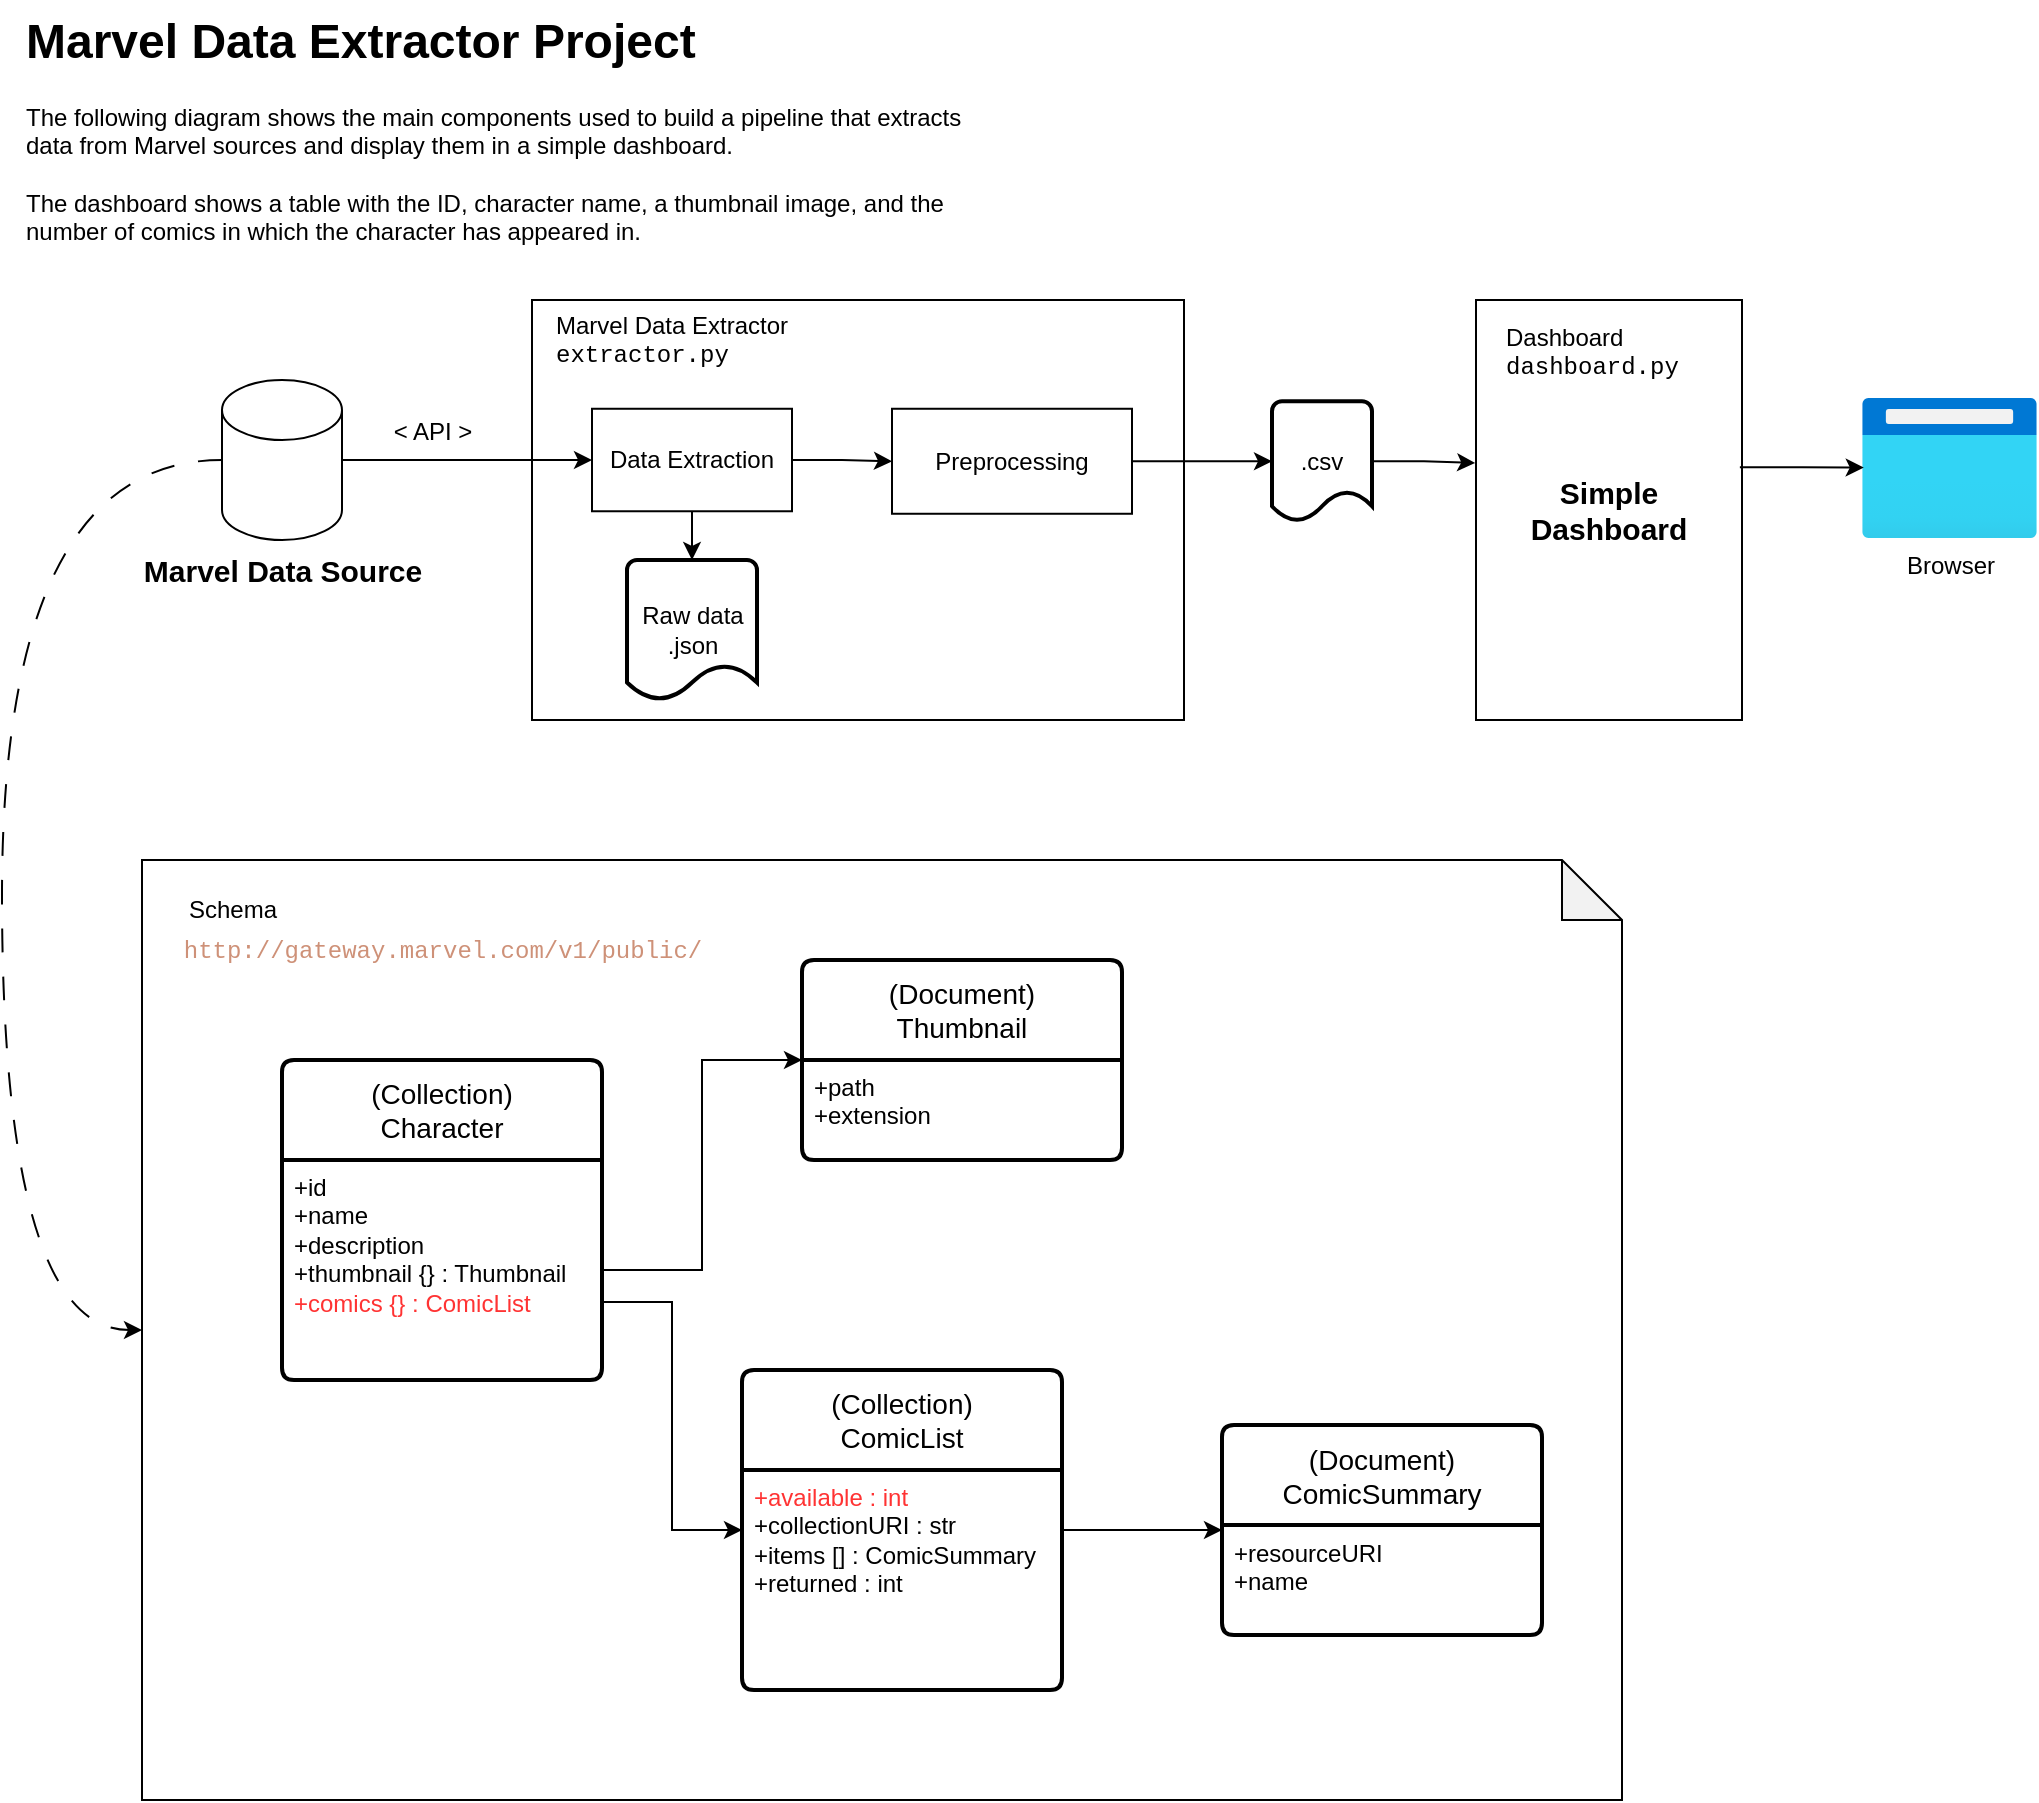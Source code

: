 <mxfile version="24.7.13" pages="2">
  <diagram id="9Ol5aUBI6fZ-lyk_kM6U" name="Page-2">
    <mxGraphModel dx="1837" dy="831" grid="1" gridSize="10" guides="1" tooltips="1" connect="1" arrows="1" fold="1" page="1" pageScale="1" pageWidth="1169" pageHeight="827" math="0" shadow="0">
      <root>
        <mxCell id="0" />
        <mxCell id="1" parent="0" />
        <mxCell id="OSHusnXTL472bYSLmm0P-1" value="" style="shape=cylinder3;whiteSpace=wrap;html=1;boundedLbl=1;backgroundOutline=1;size=15;" vertex="1" parent="1">
          <mxGeometry x="140" y="200" width="60" height="80" as="geometry" />
        </mxCell>
        <mxCell id="OSHusnXTL472bYSLmm0P-2" value="&lt;font style=&quot;font-size: 15px;&quot;&gt;&lt;b&gt;Marvel Data Source&lt;/b&gt;&lt;/font&gt;" style="text;html=1;align=center;verticalAlign=middle;resizable=0;points=[];autosize=1;strokeColor=none;fillColor=none;" vertex="1" parent="1">
          <mxGeometry x="90" y="280" width="160" height="30" as="geometry" />
        </mxCell>
        <mxCell id="OSHusnXTL472bYSLmm0P-8" value="" style="edgeStyle=orthogonalEdgeStyle;rounded=0;orthogonalLoop=1;jettySize=auto;html=1;exitX=1;exitY=0.5;exitDx=0;exitDy=0;exitPerimeter=0;" edge="1" parent="1" source="OSHusnXTL472bYSLmm0P-1" target="OSHusnXTL472bYSLmm0P-7">
          <mxGeometry relative="1" as="geometry">
            <mxPoint x="245" y="240" as="sourcePoint" />
          </mxGeometry>
        </mxCell>
        <mxCell id="OSHusnXTL472bYSLmm0P-18" value="" style="edgeStyle=orthogonalEdgeStyle;rounded=0;orthogonalLoop=1;jettySize=auto;html=1;" edge="1" parent="1" source="OSHusnXTL472bYSLmm0P-7" target="OSHusnXTL472bYSLmm0P-17">
          <mxGeometry relative="1" as="geometry" />
        </mxCell>
        <mxCell id="OSHusnXTL472bYSLmm0P-25" value="" style="rounded=0;whiteSpace=wrap;html=1;fillColor=none;" vertex="1" parent="1">
          <mxGeometry x="295" y="160" width="326" height="210" as="geometry" />
        </mxCell>
        <mxCell id="OSHusnXTL472bYSLmm0P-7" value="Data Extraction" style="whiteSpace=wrap;html=1;" vertex="1" parent="1">
          <mxGeometry x="325" y="214.38" width="100" height="51.25" as="geometry" />
        </mxCell>
        <mxCell id="OSHusnXTL472bYSLmm0P-12" value="&lt;b style=&quot;font-size: 15px;&quot;&gt;Simple &lt;br&gt;Dashboard&lt;/b&gt;" style="whiteSpace=wrap;html=1;" vertex="1" parent="1">
          <mxGeometry x="767" y="160" width="133" height="210" as="geometry" />
        </mxCell>
        <mxCell id="OSHusnXTL472bYSLmm0P-19" style="edgeStyle=orthogonalEdgeStyle;rounded=0;orthogonalLoop=1;jettySize=auto;html=1;entryX=0;entryY=0.5;entryDx=0;entryDy=0;entryPerimeter=0;" edge="1" parent="1" source="OSHusnXTL472bYSLmm0P-17" target="OSHusnXTL472bYSLmm0P-24">
          <mxGeometry relative="1" as="geometry" />
        </mxCell>
        <mxCell id="OSHusnXTL472bYSLmm0P-17" value="Preprocessing" style="whiteSpace=wrap;html=1;" vertex="1" parent="1">
          <mxGeometry x="475" y="214.38" width="120" height="52.5" as="geometry" />
        </mxCell>
        <mxCell id="OSHusnXTL472bYSLmm0P-29" style="edgeStyle=orthogonalEdgeStyle;rounded=0;orthogonalLoop=1;jettySize=auto;html=1;entryX=-0.003;entryY=0.388;entryDx=0;entryDy=0;entryPerimeter=0;" edge="1" parent="1" source="OSHusnXTL472bYSLmm0P-24" target="OSHusnXTL472bYSLmm0P-12">
          <mxGeometry relative="1" as="geometry" />
        </mxCell>
        <mxCell id="OSHusnXTL472bYSLmm0P-24" value=".csv" style="strokeWidth=2;html=1;shape=mxgraph.flowchart.document2;whiteSpace=wrap;size=0.25;" vertex="1" parent="1">
          <mxGeometry x="665" y="210.63" width="50" height="60" as="geometry" />
        </mxCell>
        <mxCell id="OSHusnXTL472bYSLmm0P-26" value="&lt;div&gt;Raw data&lt;/div&gt;.json" style="strokeWidth=2;html=1;shape=mxgraph.flowchart.document2;whiteSpace=wrap;size=0.25;" vertex="1" parent="1">
          <mxGeometry x="342.5" y="290" width="65" height="70" as="geometry" />
        </mxCell>
        <mxCell id="OSHusnXTL472bYSLmm0P-27" style="edgeStyle=orthogonalEdgeStyle;rounded=0;orthogonalLoop=1;jettySize=auto;html=1;entryX=0.5;entryY=0;entryDx=0;entryDy=0;entryPerimeter=0;" edge="1" parent="1" source="OSHusnXTL472bYSLmm0P-7" target="OSHusnXTL472bYSLmm0P-26">
          <mxGeometry relative="1" as="geometry" />
        </mxCell>
        <mxCell id="OSHusnXTL472bYSLmm0P-28" value="&amp;lt; API &amp;gt;" style="text;html=1;align=center;verticalAlign=middle;resizable=0;points=[];autosize=1;strokeColor=none;fillColor=none;" vertex="1" parent="1">
          <mxGeometry x="215" y="210.63" width="60" height="30" as="geometry" />
        </mxCell>
        <mxCell id="OSHusnXTL472bYSLmm0P-30" value="Marvel Data Extractor&lt;br&gt;&lt;font face=&quot;Courier New&quot;&gt;extractor.py&lt;/font&gt;" style="text;html=1;align=left;verticalAlign=middle;resizable=0;points=[];autosize=1;strokeColor=none;fillColor=none;" vertex="1" parent="1">
          <mxGeometry x="305" y="160" width="140" height="40" as="geometry" />
        </mxCell>
        <mxCell id="OSHusnXTL472bYSLmm0P-31" value="Dashboard&lt;div&gt;&lt;font face=&quot;Courier New&quot;&gt;dashboard.py&lt;/font&gt;&lt;/div&gt;" style="text;html=1;align=left;verticalAlign=middle;resizable=0;points=[];autosize=1;strokeColor=none;fillColor=none;" vertex="1" parent="1">
          <mxGeometry x="780" y="165.63" width="110" height="40" as="geometry" />
        </mxCell>
        <mxCell id="OSHusnXTL472bYSLmm0P-32" value="Browser" style="image;aspect=fixed;html=1;points=[];align=center;fontSize=12;image=img/lib/azure2/general/Browser.svg;" vertex="1" parent="1">
          <mxGeometry x="960" y="209" width="87.5" height="70" as="geometry" />
        </mxCell>
        <mxCell id="OSHusnXTL472bYSLmm0P-33" style="edgeStyle=orthogonalEdgeStyle;rounded=0;orthogonalLoop=1;jettySize=auto;html=1;entryX=0.01;entryY=0.497;entryDx=0;entryDy=0;entryPerimeter=0;exitX=0.992;exitY=0.398;exitDx=0;exitDy=0;exitPerimeter=0;" edge="1" parent="1" source="OSHusnXTL472bYSLmm0P-12" target="OSHusnXTL472bYSLmm0P-32">
          <mxGeometry relative="1" as="geometry" />
        </mxCell>
        <mxCell id="OSHusnXTL472bYSLmm0P-34" value="" style="shape=image;verticalLabelPosition=bottom;labelBackgroundColor=default;verticalAlign=top;aspect=fixed;imageAspect=0;image=https://dash.plotly.com/assets/images/plotly_logo_dark.png;imageBackground=none;" vertex="1" parent="1">
          <mxGeometry x="804.05" y="335.62" width="58.14" height="19.38" as="geometry" />
        </mxCell>
        <mxCell id="OSHusnXTL472bYSLmm0P-36" value="" style="shape=image;verticalLabelPosition=bottom;labelBackgroundColor=default;verticalAlign=top;aspect=fixed;imageAspect=0;image=https://dash.plotly.com/assets/images/language_icons/python_50px.svg;" vertex="1" parent="1">
          <mxGeometry x="860.62" y="330.62" width="29.38" height="29.38" as="geometry" />
        </mxCell>
        <mxCell id="OSHusnXTL472bYSLmm0P-37" value="" style="shape=image;verticalLabelPosition=bottom;labelBackgroundColor=default;verticalAlign=top;aspect=fixed;imageAspect=0;image=https://dash.plotly.com/assets/images/language_icons/python_50px.svg;" vertex="1" parent="1">
          <mxGeometry x="565" y="310.62" width="49.38" height="49.38" as="geometry" />
        </mxCell>
        <mxCell id="JEEFn4s-ZgktFQL7GDDc-13" value="" style="group" vertex="1" connectable="0" parent="1">
          <mxGeometry x="100" y="440" width="740" height="470" as="geometry" />
        </mxCell>
        <mxCell id="JEEFn4s-ZgktFQL7GDDc-12" value="" style="shape=note;whiteSpace=wrap;html=1;backgroundOutline=1;darkOpacity=0.05;" vertex="1" parent="JEEFn4s-ZgktFQL7GDDc-13">
          <mxGeometry width="740" height="470" as="geometry" />
        </mxCell>
        <mxCell id="JEEFn4s-ZgktFQL7GDDc-1" value="" style="edgeStyle=orthogonalEdgeStyle;rounded=0;orthogonalLoop=1;jettySize=auto;html=1;exitX=1.006;exitY=0.645;exitDx=0;exitDy=0;exitPerimeter=0;" edge="1" parent="JEEFn4s-ZgktFQL7GDDc-13" source="JEEFn4s-ZgktFQL7GDDc-4" target="JEEFn4s-ZgktFQL7GDDc-6">
          <mxGeometry relative="1" as="geometry" />
        </mxCell>
        <mxCell id="JEEFn4s-ZgktFQL7GDDc-2" value="" style="edgeStyle=orthogonalEdgeStyle;rounded=0;orthogonalLoop=1;jettySize=auto;html=1;exitX=1;exitY=0.5;exitDx=0;exitDy=0;" edge="1" parent="JEEFn4s-ZgktFQL7GDDc-13" source="JEEFn4s-ZgktFQL7GDDc-4" target="JEEFn4s-ZgktFQL7GDDc-10">
          <mxGeometry relative="1" as="geometry" />
        </mxCell>
        <mxCell id="JEEFn4s-ZgktFQL7GDDc-3" value="(Collection)&lt;br&gt;Character" style="swimlane;childLayout=stackLayout;horizontal=1;startSize=50;horizontalStack=0;rounded=1;fontSize=14;fontStyle=0;strokeWidth=2;resizeParent=0;resizeLast=1;shadow=0;dashed=0;align=center;arcSize=4;whiteSpace=wrap;html=1;" vertex="1" parent="JEEFn4s-ZgktFQL7GDDc-13">
          <mxGeometry x="70" y="100" width="160" height="160" as="geometry" />
        </mxCell>
        <mxCell id="JEEFn4s-ZgktFQL7GDDc-4" value="+id&lt;br&gt;+name&lt;br&gt;+description&lt;div&gt;+thumbnail {} : Thumbnail&lt;/div&gt;&lt;div&gt;&lt;font color=&quot;#ff3333&quot;&gt;+comics {} : ComicList&lt;br&gt;&lt;/font&gt;&lt;div&gt;&lt;br&gt;&lt;/div&gt;&lt;/div&gt;" style="align=left;strokeColor=none;fillColor=none;spacingLeft=4;fontSize=12;verticalAlign=top;resizable=0;rotatable=0;part=1;html=1;" vertex="1" parent="JEEFn4s-ZgktFQL7GDDc-3">
          <mxGeometry y="50" width="160" height="110" as="geometry" />
        </mxCell>
        <mxCell id="JEEFn4s-ZgktFQL7GDDc-5" value="" style="edgeStyle=orthogonalEdgeStyle;rounded=0;orthogonalLoop=1;jettySize=auto;html=1;" edge="1" parent="JEEFn4s-ZgktFQL7GDDc-13" source="JEEFn4s-ZgktFQL7GDDc-6" target="JEEFn4s-ZgktFQL7GDDc-8">
          <mxGeometry relative="1" as="geometry" />
        </mxCell>
        <mxCell id="JEEFn4s-ZgktFQL7GDDc-6" value="(Collection)&lt;br&gt;ComicList" style="swimlane;childLayout=stackLayout;horizontal=1;startSize=50;horizontalStack=0;rounded=1;fontSize=14;fontStyle=0;strokeWidth=2;resizeParent=0;resizeLast=1;shadow=0;dashed=0;align=center;arcSize=4;whiteSpace=wrap;html=1;" vertex="1" parent="JEEFn4s-ZgktFQL7GDDc-13">
          <mxGeometry x="300" y="255" width="160" height="160" as="geometry" />
        </mxCell>
        <mxCell id="JEEFn4s-ZgktFQL7GDDc-7" value="&lt;font color=&quot;#ff3333&quot;&gt;+available : int&lt;br&gt;&lt;/font&gt;+collectionURI : str&lt;br&gt;+items [] : ComicSummary&lt;div&gt;+returned : int&lt;/div&gt;&lt;div&gt;&lt;div&gt;&lt;br&gt;&lt;/div&gt;&lt;/div&gt;" style="align=left;strokeColor=none;fillColor=none;spacingLeft=4;fontSize=12;verticalAlign=top;resizable=0;rotatable=0;part=1;html=1;" vertex="1" parent="JEEFn4s-ZgktFQL7GDDc-6">
          <mxGeometry y="50" width="160" height="110" as="geometry" />
        </mxCell>
        <mxCell id="JEEFn4s-ZgktFQL7GDDc-8" value="(Document) ComicSummary" style="swimlane;childLayout=stackLayout;horizontal=1;startSize=50;horizontalStack=0;rounded=1;fontSize=14;fontStyle=0;strokeWidth=2;resizeParent=0;resizeLast=1;shadow=0;dashed=0;align=center;arcSize=4;whiteSpace=wrap;html=1;" vertex="1" parent="JEEFn4s-ZgktFQL7GDDc-13">
          <mxGeometry x="540" y="282.5" width="160" height="105" as="geometry" />
        </mxCell>
        <mxCell id="JEEFn4s-ZgktFQL7GDDc-9" value="+resourceURI&lt;br&gt;+name" style="align=left;strokeColor=none;fillColor=none;spacingLeft=4;fontSize=12;verticalAlign=top;resizable=0;rotatable=0;part=1;html=1;" vertex="1" parent="JEEFn4s-ZgktFQL7GDDc-8">
          <mxGeometry y="50" width="160" height="55" as="geometry" />
        </mxCell>
        <mxCell id="JEEFn4s-ZgktFQL7GDDc-10" value="(Document)&lt;br&gt;Thumbnail" style="swimlane;childLayout=stackLayout;horizontal=1;startSize=50;horizontalStack=0;rounded=1;fontSize=14;fontStyle=0;strokeWidth=2;resizeParent=0;resizeLast=1;shadow=0;dashed=0;align=center;arcSize=4;whiteSpace=wrap;html=1;" vertex="1" parent="JEEFn4s-ZgktFQL7GDDc-13">
          <mxGeometry x="330" y="50" width="160" height="100" as="geometry" />
        </mxCell>
        <mxCell id="JEEFn4s-ZgktFQL7GDDc-11" value="+path&lt;br&gt;+extension&lt;div&gt;&lt;div&gt;&lt;br&gt;&lt;/div&gt;&lt;/div&gt;" style="align=left;strokeColor=none;fillColor=none;spacingLeft=4;fontSize=12;verticalAlign=top;resizable=0;rotatable=0;part=1;html=1;" vertex="1" parent="JEEFn4s-ZgktFQL7GDDc-10">
          <mxGeometry y="50" width="160" height="50" as="geometry" />
        </mxCell>
        <mxCell id="OSHusnXTL472bYSLmm0P-9" value="&lt;div style=&quot;color: rgb(212, 212, 212); font-family: Menlo, Monaco, &amp;quot;Courier New&amp;quot;, monospace; line-height: 18px; white-space-collapse: preserve;&quot;&gt;&lt;span style=&quot;color: #ce9178;&quot;&gt;http://gateway.marvel.com/v1/public/&lt;/span&gt;&lt;/div&gt;" style="text;html=1;align=center;verticalAlign=middle;resizable=0;points=[];autosize=1;strokeColor=none;fillColor=none;labelBackgroundColor=default;" vertex="1" parent="JEEFn4s-ZgktFQL7GDDc-13">
          <mxGeometry x="10" y="30" width="280" height="30" as="geometry" />
        </mxCell>
        <mxCell id="f3qinroSH5ih9pkfO1Uu-3" value="Schema" style="text;html=1;align=center;verticalAlign=middle;resizable=0;points=[];autosize=1;strokeColor=none;fillColor=none;" vertex="1" parent="JEEFn4s-ZgktFQL7GDDc-13">
          <mxGeometry x="10" y="10" width="70" height="30" as="geometry" />
        </mxCell>
        <mxCell id="JEEFn4s-ZgktFQL7GDDc-14" style="edgeStyle=orthogonalEdgeStyle;rounded=0;orthogonalLoop=1;jettySize=auto;html=1;entryX=0;entryY=0.5;entryDx=0;entryDy=0;entryPerimeter=0;curved=1;exitX=0;exitY=0.5;exitDx=0;exitDy=0;exitPerimeter=0;dashed=1;dashPattern=12 12;" edge="1" parent="1" source="OSHusnXTL472bYSLmm0P-1" target="JEEFn4s-ZgktFQL7GDDc-12">
          <mxGeometry relative="1" as="geometry">
            <Array as="points">
              <mxPoint x="30" y="240" />
              <mxPoint x="30" y="675" />
            </Array>
          </mxGeometry>
        </mxCell>
        <mxCell id="f3qinroSH5ih9pkfO1Uu-2" value="&lt;h1 style=&quot;margin-top: 0px;&quot;&gt;Marvel Data Extractor Project&lt;/h1&gt;&lt;div&gt;The following diagram shows the main components used to build a pipeline that extracts data from Marvel sources and display them in a simple dashboard.&lt;/div&gt;&lt;div&gt;&lt;br&gt;&lt;/div&gt;&lt;div&gt;The dashboard shows a table with the ID, character name, a thumbnail image, and the number of comics in which the character has appeared in.&lt;/div&gt;" style="text;html=1;whiteSpace=wrap;overflow=hidden;rounded=0;" vertex="1" parent="1">
          <mxGeometry x="40" y="10" width="470" height="130" as="geometry" />
        </mxCell>
      </root>
    </mxGraphModel>
  </diagram>
  <diagram name="Schema" id="e56a1550-8fbb-45ad-956c-1786394a9013">
    <mxGraphModel dx="1194" dy="540" grid="1" gridSize="10" guides="1" tooltips="1" connect="1" arrows="1" fold="1" page="1" pageScale="1" pageWidth="1100" pageHeight="850" background="none" math="0" shadow="0">
      <root>
        <mxCell id="0" />
        <mxCell id="1" parent="0" />
        <mxCell id="OdP9M_-ECtspS7WG8TOW-9" value="" style="edgeStyle=orthogonalEdgeStyle;rounded=0;orthogonalLoop=1;jettySize=auto;html=1;exitX=1.006;exitY=0.645;exitDx=0;exitDy=0;exitPerimeter=0;" parent="1" source="OdP9M_-ECtspS7WG8TOW-2" target="OdP9M_-ECtspS7WG8TOW-7" edge="1">
          <mxGeometry relative="1" as="geometry" />
        </mxCell>
        <mxCell id="OdP9M_-ECtspS7WG8TOW-17" value="" style="edgeStyle=orthogonalEdgeStyle;rounded=0;orthogonalLoop=1;jettySize=auto;html=1;exitX=1;exitY=0.5;exitDx=0;exitDy=0;" parent="1" source="OdP9M_-ECtspS7WG8TOW-2" target="OdP9M_-ECtspS7WG8TOW-15" edge="1">
          <mxGeometry relative="1" as="geometry" />
        </mxCell>
        <mxCell id="OdP9M_-ECtspS7WG8TOW-1" value="(Collection)&lt;br&gt;Character" style="swimlane;childLayout=stackLayout;horizontal=1;startSize=50;horizontalStack=0;rounded=1;fontSize=14;fontStyle=0;strokeWidth=2;resizeParent=0;resizeLast=1;shadow=0;dashed=0;align=center;arcSize=4;whiteSpace=wrap;html=1;" parent="1" vertex="1">
          <mxGeometry x="310" y="110" width="160" height="160" as="geometry" />
        </mxCell>
        <mxCell id="OdP9M_-ECtspS7WG8TOW-2" value="+id&lt;br&gt;+name&lt;br&gt;+description&lt;div&gt;+thumbnail {} : Thumbnail&lt;/div&gt;&lt;div&gt;+comics {} : ComicList&lt;br&gt;&lt;div&gt;&lt;br&gt;&lt;/div&gt;&lt;/div&gt;" style="align=left;strokeColor=none;fillColor=none;spacingLeft=4;fontSize=12;verticalAlign=top;resizable=0;rotatable=0;part=1;html=1;" parent="OdP9M_-ECtspS7WG8TOW-1" vertex="1">
          <mxGeometry y="50" width="160" height="110" as="geometry" />
        </mxCell>
        <mxCell id="OdP9M_-ECtspS7WG8TOW-12" value="" style="edgeStyle=orthogonalEdgeStyle;rounded=0;orthogonalLoop=1;jettySize=auto;html=1;" parent="1" source="OdP9M_-ECtspS7WG8TOW-7" target="OdP9M_-ECtspS7WG8TOW-10" edge="1">
          <mxGeometry relative="1" as="geometry" />
        </mxCell>
        <mxCell id="OdP9M_-ECtspS7WG8TOW-7" value="(Collection)&lt;br&gt;ComicList" style="swimlane;childLayout=stackLayout;horizontal=1;startSize=50;horizontalStack=0;rounded=1;fontSize=14;fontStyle=0;strokeWidth=2;resizeParent=0;resizeLast=1;shadow=0;dashed=0;align=center;arcSize=4;whiteSpace=wrap;html=1;" parent="1" vertex="1">
          <mxGeometry x="540" y="265" width="160" height="160" as="geometry" />
        </mxCell>
        <mxCell id="OdP9M_-ECtspS7WG8TOW-8" value="+available : int&lt;br&gt;+collectionURI : str&lt;br&gt;+items [] : ComicSummary&lt;div&gt;+returned : int&lt;/div&gt;&lt;div&gt;&lt;div&gt;&lt;br&gt;&lt;/div&gt;&lt;/div&gt;" style="align=left;strokeColor=none;fillColor=none;spacingLeft=4;fontSize=12;verticalAlign=top;resizable=0;rotatable=0;part=1;html=1;" parent="OdP9M_-ECtspS7WG8TOW-7" vertex="1">
          <mxGeometry y="50" width="160" height="110" as="geometry" />
        </mxCell>
        <mxCell id="OdP9M_-ECtspS7WG8TOW-10" value="(Document) ComicSummary" style="swimlane;childLayout=stackLayout;horizontal=1;startSize=50;horizontalStack=0;rounded=1;fontSize=14;fontStyle=0;strokeWidth=2;resizeParent=0;resizeLast=1;shadow=0;dashed=0;align=center;arcSize=4;whiteSpace=wrap;html=1;" parent="1" vertex="1">
          <mxGeometry x="780" y="292.5" width="160" height="105" as="geometry" />
        </mxCell>
        <mxCell id="OdP9M_-ECtspS7WG8TOW-11" value="+resourceURI&lt;br&gt;+name" style="align=left;strokeColor=none;fillColor=none;spacingLeft=4;fontSize=12;verticalAlign=top;resizable=0;rotatable=0;part=1;html=1;" parent="OdP9M_-ECtspS7WG8TOW-10" vertex="1">
          <mxGeometry y="50" width="160" height="55" as="geometry" />
        </mxCell>
        <mxCell id="OdP9M_-ECtspS7WG8TOW-15" value="(Document)&lt;br&gt;Thumbnail" style="swimlane;childLayout=stackLayout;horizontal=1;startSize=50;horizontalStack=0;rounded=1;fontSize=14;fontStyle=0;strokeWidth=2;resizeParent=0;resizeLast=1;shadow=0;dashed=0;align=center;arcSize=4;whiteSpace=wrap;html=1;" parent="1" vertex="1">
          <mxGeometry x="570" y="60" width="160" height="100" as="geometry" />
        </mxCell>
        <mxCell id="OdP9M_-ECtspS7WG8TOW-16" value="+path&lt;br&gt;+extension&lt;div&gt;&lt;div&gt;&lt;br&gt;&lt;/div&gt;&lt;/div&gt;" style="align=left;strokeColor=none;fillColor=none;spacingLeft=4;fontSize=12;verticalAlign=top;resizable=0;rotatable=0;part=1;html=1;" parent="OdP9M_-ECtspS7WG8TOW-15" vertex="1">
          <mxGeometry y="50" width="160" height="50" as="geometry" />
        </mxCell>
      </root>
    </mxGraphModel>
  </diagram>
</mxfile>
